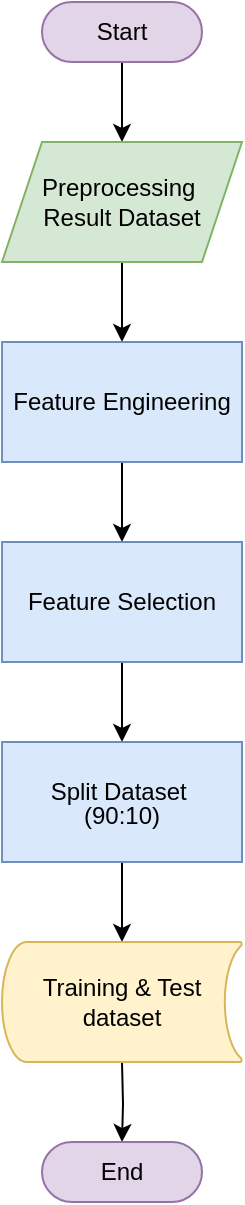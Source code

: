 <mxfile version="28.0.6">
  <diagram name="Page-1" id="fJQKvYSDg5BPfoZSww_d">
    <mxGraphModel dx="872" dy="529" grid="1" gridSize="10" guides="1" tooltips="1" connect="1" arrows="1" fold="1" page="1" pageScale="1" pageWidth="827" pageHeight="1169" math="0" shadow="0">
      <root>
        <mxCell id="0" />
        <mxCell id="1" parent="0" />
        <mxCell id="rEyqwxYQASavFPgnwgY7-4" value="" style="edgeStyle=orthogonalEdgeStyle;rounded=0;orthogonalLoop=1;jettySize=auto;html=1;" parent="1" source="rEyqwxYQASavFPgnwgY7-1" target="rEyqwxYQASavFPgnwgY7-2" edge="1">
          <mxGeometry relative="1" as="geometry" />
        </mxCell>
        <mxCell id="rEyqwxYQASavFPgnwgY7-1" value="Start" style="html=1;dashed=0;whiteSpace=wrap;shape=mxgraph.dfd.start;fillColor=#e1d5e7;strokeColor=#9673a6;" parent="1" vertex="1">
          <mxGeometry x="360" y="450" width="80" height="30" as="geometry" />
        </mxCell>
        <mxCell id="rEyqwxYQASavFPgnwgY7-6" value="" style="edgeStyle=orthogonalEdgeStyle;rounded=0;orthogonalLoop=1;jettySize=auto;html=1;" parent="1" source="rEyqwxYQASavFPgnwgY7-2" target="rEyqwxYQASavFPgnwgY7-5" edge="1">
          <mxGeometry relative="1" as="geometry" />
        </mxCell>
        <mxCell id="rEyqwxYQASavFPgnwgY7-2" value="Preprocessing&amp;nbsp;&lt;div&gt;Result Dataset&lt;/div&gt;" style="shape=parallelogram;perimeter=parallelogramPerimeter;whiteSpace=wrap;html=1;fixedSize=1;fillColor=#d5e8d4;strokeColor=#82b366;" parent="1" vertex="1">
          <mxGeometry x="340" y="520" width="120" height="60" as="geometry" />
        </mxCell>
        <mxCell id="rEyqwxYQASavFPgnwgY7-8" value="" style="edgeStyle=orthogonalEdgeStyle;rounded=0;orthogonalLoop=1;jettySize=auto;html=1;" parent="1" source="rEyqwxYQASavFPgnwgY7-5" target="rEyqwxYQASavFPgnwgY7-7" edge="1">
          <mxGeometry relative="1" as="geometry" />
        </mxCell>
        <mxCell id="rEyqwxYQASavFPgnwgY7-5" value="Feature Engineering" style="rounded=0;whiteSpace=wrap;html=1;fillColor=#dae8fc;strokeColor=#6c8ebf;" parent="1" vertex="1">
          <mxGeometry x="340" y="620" width="120" height="60" as="geometry" />
        </mxCell>
        <mxCell id="rEyqwxYQASavFPgnwgY7-11" value="" style="edgeStyle=orthogonalEdgeStyle;rounded=0;orthogonalLoop=1;jettySize=auto;html=1;" parent="1" source="rEyqwxYQASavFPgnwgY7-7" target="rEyqwxYQASavFPgnwgY7-10" edge="1">
          <mxGeometry relative="1" as="geometry" />
        </mxCell>
        <mxCell id="rEyqwxYQASavFPgnwgY7-7" value="&lt;p&gt;Feature Selection&lt;/p&gt;" style="rounded=0;whiteSpace=wrap;html=1;fillColor=#dae8fc;strokeColor=#6c8ebf;" parent="1" vertex="1">
          <mxGeometry x="340" y="720" width="120" height="60" as="geometry" />
        </mxCell>
        <mxCell id="rEyqwxYQASavFPgnwgY7-13" value="" style="edgeStyle=orthogonalEdgeStyle;rounded=0;orthogonalLoop=1;jettySize=auto;html=1;" parent="1" source="rEyqwxYQASavFPgnwgY7-10" edge="1">
          <mxGeometry relative="1" as="geometry">
            <mxPoint x="400" y="920" as="targetPoint" />
          </mxGeometry>
        </mxCell>
        <mxCell id="rEyqwxYQASavFPgnwgY7-10" value="&lt;div style=&quot;line-height: 0%;&quot;&gt;&lt;p&gt;Split Dataset&amp;nbsp;&lt;/p&gt;&lt;p&gt;(90:10)&lt;/p&gt;&lt;/div&gt;" style="rounded=0;whiteSpace=wrap;html=1;fillColor=#dae8fc;strokeColor=#6c8ebf;" parent="1" vertex="1">
          <mxGeometry x="340" y="820" width="120" height="60" as="geometry" />
        </mxCell>
        <mxCell id="rEyqwxYQASavFPgnwgY7-15" value="" style="edgeStyle=orthogonalEdgeStyle;rounded=0;orthogonalLoop=1;jettySize=auto;html=1;" parent="1" target="rEyqwxYQASavFPgnwgY7-14" edge="1">
          <mxGeometry relative="1" as="geometry">
            <mxPoint x="400" y="980" as="sourcePoint" />
          </mxGeometry>
        </mxCell>
        <mxCell id="rEyqwxYQASavFPgnwgY7-14" value="End" style="html=1;dashed=0;whiteSpace=wrap;shape=mxgraph.dfd.start;fillColor=#e1d5e7;strokeColor=#9673a6;" parent="1" vertex="1">
          <mxGeometry x="360" y="1020" width="80" height="30" as="geometry" />
        </mxCell>
        <mxCell id="LYlsAnccE-OEh_0pIvAm-1" value="Training &amp;amp; Test dataset" style="strokeWidth=1;html=1;shape=mxgraph.flowchart.stored_data;whiteSpace=wrap;fillColor=#fff2cc;strokeColor=#d6b656;" vertex="1" parent="1">
          <mxGeometry x="340" y="920" width="120" height="60" as="geometry" />
        </mxCell>
      </root>
    </mxGraphModel>
  </diagram>
</mxfile>
